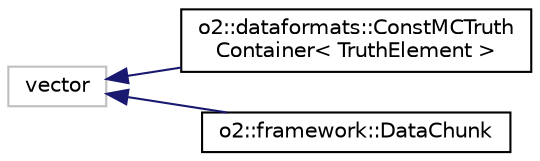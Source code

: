 digraph "Graphical Class Hierarchy"
{
 // INTERACTIVE_SVG=YES
  bgcolor="transparent";
  edge [fontname="Helvetica",fontsize="10",labelfontname="Helvetica",labelfontsize="10"];
  node [fontname="Helvetica",fontsize="10",shape=record];
  rankdir="LR";
  Node62 [label="vector",height=0.2,width=0.4,color="grey75"];
  Node62 -> Node0 [dir="back",color="midnightblue",fontsize="10",style="solid",fontname="Helvetica"];
  Node0 [label="o2::dataformats::ConstMCTruth\lContainer\< TruthElement \>",height=0.2,width=0.4,color="black",URL="$d5/db7/classo2_1_1dataformats_1_1ConstMCTruthContainer.html",tooltip="A read-only version of MCTruthContainer allowing for storage optimisation. "];
  Node62 -> Node64 [dir="back",color="midnightblue",fontsize="10",style="solid",fontname="Helvetica"];
  Node64 [label="o2::framework::DataChunk",height=0.2,width=0.4,color="black",URL="$da/dad/classo2_1_1framework_1_1DataChunk.html"];
}
